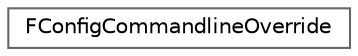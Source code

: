 digraph "Graphical Class Hierarchy"
{
 // INTERACTIVE_SVG=YES
 // LATEX_PDF_SIZE
  bgcolor="transparent";
  edge [fontname=Helvetica,fontsize=10,labelfontname=Helvetica,labelfontsize=10];
  node [fontname=Helvetica,fontsize=10,shape=box,height=0.2,width=0.4];
  rankdir="LR";
  Node0 [id="Node000000",label="FConfigCommandlineOverride",height=0.2,width=0.4,color="grey40", fillcolor="white", style="filled",URL="$d9/d34/structFConfigCommandlineOverride.html",tooltip=" "];
}
